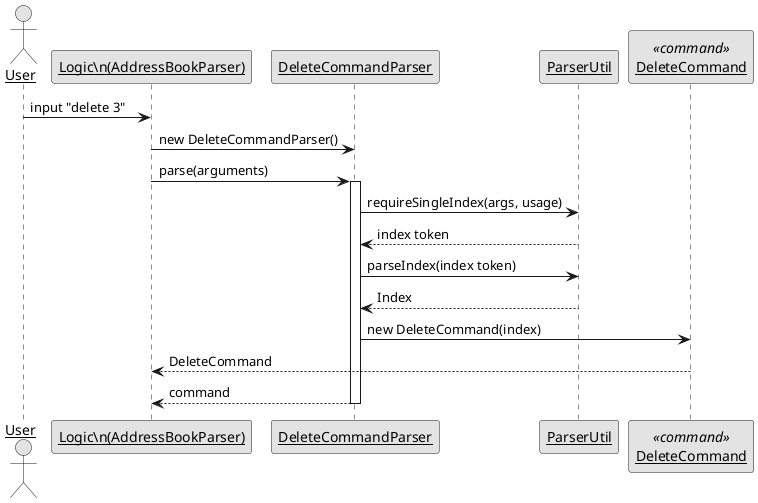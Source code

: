 @startuml
' Delete command parsing sequence
' Mirrors code in
' - src/main/java/seedu/address/logic/parser/AddressBookParser.java
' - src/main/java/seedu/address/logic/parser/DeleteCommandParser.java
' - src/main/java/seedu/address/logic/parser/ParserUtil.java

skinparam monochrome true
skinparam shadowing false
skinparam sequenceArrowThickness 1
skinparam sequenceParticipant underline

actor User as U
participant "Logic\\n(AddressBookParser)" as ABP
participant "DeleteCommandParser" as DCP
participant "ParserUtil" as PU
participant "DeleteCommand" as DC <<command>>

U -> ABP : input "delete 3"
ABP -> DCP : new DeleteCommandParser()
ABP -> DCP : parse(arguments)

activate DCP
DCP -> PU : requireSingleIndex(args, usage)
PU --> DCP : index token
DCP -> PU : parseIndex(index token)
PU --> DCP : Index
DCP -> DC : new DeleteCommand(index)
DC --> ABP : DeleteCommand

return command
@enduml
